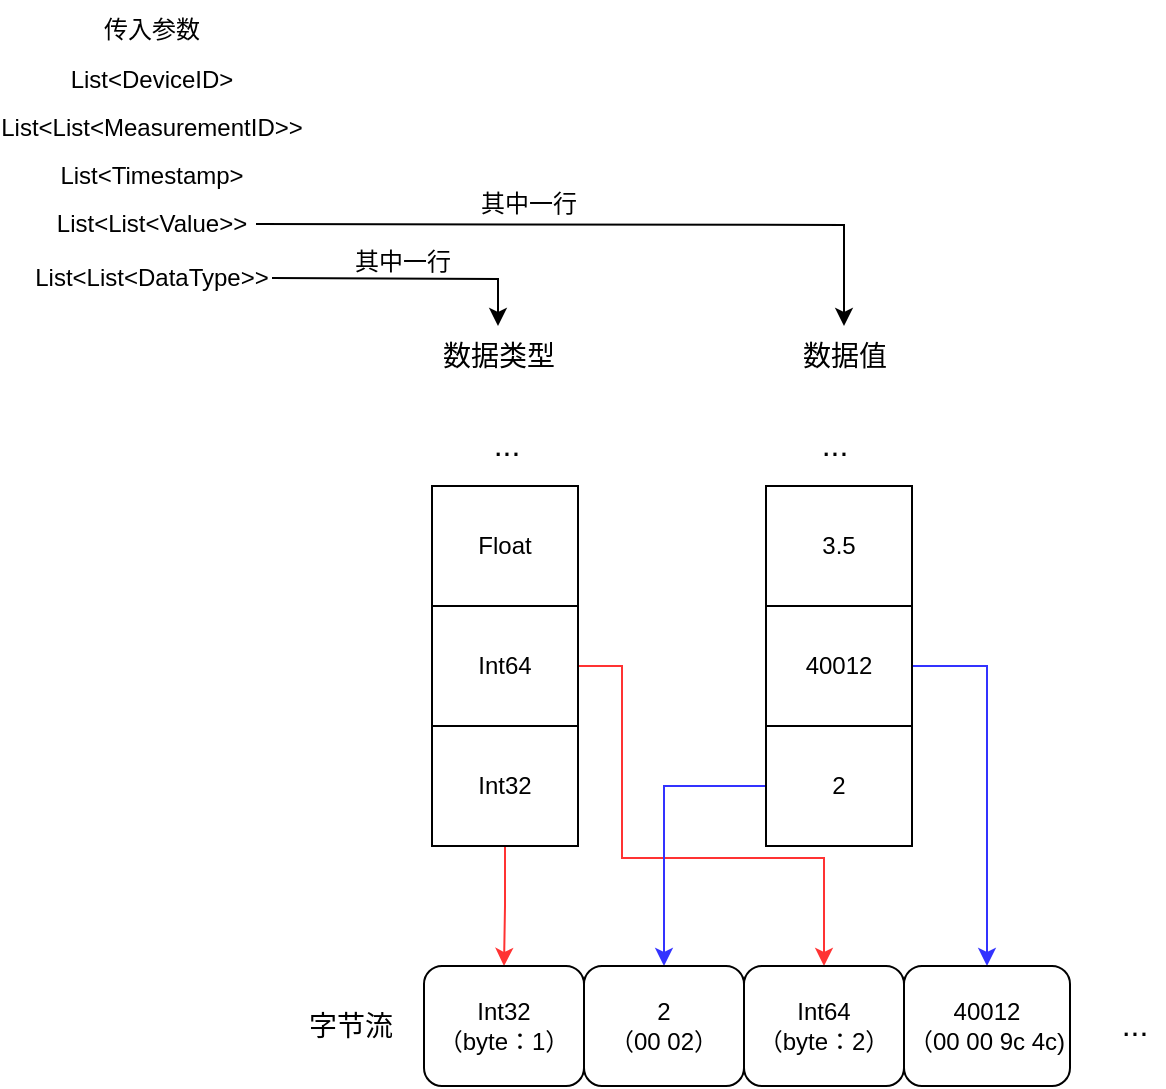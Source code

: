 <mxfile version="23.1.5" type="device">
  <diagram name="第 1 页" id="MJyA3dxcYl1krShd2FW4">
    <mxGraphModel dx="1025" dy="854" grid="0" gridSize="10" guides="1" tooltips="1" connect="1" arrows="1" fold="1" page="1" pageScale="1" pageWidth="600" pageHeight="600" math="0" shadow="0">
      <root>
        <mxCell id="0" />
        <mxCell id="1" parent="0" />
        <mxCell id="iNgNMbceGPKODVHs5F1Z-4" value="&lt;font style=&quot;font-size: 14px;&quot;&gt;数据类型&lt;/font&gt;" style="text;html=1;align=center;verticalAlign=middle;resizable=0;points=[];autosize=1;strokeColor=none;fillColor=none;" parent="1" vertex="1">
          <mxGeometry x="217" y="171" width="74" height="29" as="geometry" />
        </mxCell>
        <mxCell id="iNgNMbceGPKODVHs5F1Z-5" value="&lt;font style=&quot;font-size: 14px;&quot;&gt;数据值&lt;/font&gt;" style="text;html=1;align=center;verticalAlign=middle;resizable=0;points=[];autosize=1;strokeColor=none;fillColor=none;" parent="1" vertex="1">
          <mxGeometry x="397" y="171" width="60" height="29" as="geometry" />
        </mxCell>
        <mxCell id="BeC54UquazCiQsA2f5lK-1" style="edgeStyle=orthogonalEdgeStyle;rounded=0;orthogonalLoop=1;jettySize=auto;html=1;strokeColor=#FF3333;" parent="1" source="iNgNMbceGPKODVHs5F1Z-6" target="iNgNMbceGPKODVHs5F1Z-15" edge="1">
          <mxGeometry relative="1" as="geometry" />
        </mxCell>
        <mxCell id="iNgNMbceGPKODVHs5F1Z-6" value="Int32" style="rounded=0;whiteSpace=wrap;html=1;" parent="1" vertex="1">
          <mxGeometry x="221" y="371" width="73" height="60" as="geometry" />
        </mxCell>
        <mxCell id="BeC54UquazCiQsA2f5lK-3" style="edgeStyle=orthogonalEdgeStyle;rounded=0;orthogonalLoop=1;jettySize=auto;html=1;exitX=1;exitY=0.5;exitDx=0;exitDy=0;entryX=0.5;entryY=0;entryDx=0;entryDy=0;strokeColor=#FF3333;" parent="1" source="iNgNMbceGPKODVHs5F1Z-7" target="iNgNMbceGPKODVHs5F1Z-18" edge="1">
          <mxGeometry relative="1" as="geometry">
            <Array as="points">
              <mxPoint x="316" y="341" />
              <mxPoint x="316" y="437" />
              <mxPoint x="417" y="437" />
            </Array>
          </mxGeometry>
        </mxCell>
        <mxCell id="iNgNMbceGPKODVHs5F1Z-7" value="Int64" style="rounded=0;whiteSpace=wrap;html=1;" parent="1" vertex="1">
          <mxGeometry x="221" y="311" width="73" height="60" as="geometry" />
        </mxCell>
        <mxCell id="iNgNMbceGPKODVHs5F1Z-8" value="Float" style="rounded=0;whiteSpace=wrap;html=1;" parent="1" vertex="1">
          <mxGeometry x="221" y="251" width="73" height="60" as="geometry" />
        </mxCell>
        <mxCell id="iNgNMbceGPKODVHs5F1Z-9" value="&lt;font style=&quot;font-size: 16px;&quot;&gt;...&lt;/font&gt;" style="text;html=1;align=center;verticalAlign=middle;resizable=0;points=[];autosize=1;" parent="1" vertex="1">
          <mxGeometry x="242" y="214" width="31" height="31" as="geometry" />
        </mxCell>
        <mxCell id="BeC54UquazCiQsA2f5lK-4" style="edgeStyle=orthogonalEdgeStyle;rounded=0;orthogonalLoop=1;jettySize=auto;html=1;strokeColor=#3333FF;" parent="1" source="iNgNMbceGPKODVHs5F1Z-10" target="iNgNMbceGPKODVHs5F1Z-17" edge="1">
          <mxGeometry relative="1" as="geometry" />
        </mxCell>
        <mxCell id="iNgNMbceGPKODVHs5F1Z-10" value="2" style="rounded=0;whiteSpace=wrap;html=1;" parent="1" vertex="1">
          <mxGeometry x="388" y="371" width="73" height="60" as="geometry" />
        </mxCell>
        <mxCell id="BeC54UquazCiQsA2f5lK-5" style="edgeStyle=orthogonalEdgeStyle;rounded=0;orthogonalLoop=1;jettySize=auto;html=1;entryX=0.5;entryY=0;entryDx=0;entryDy=0;exitX=1;exitY=0.5;exitDx=0;exitDy=0;strokeColor=#3333FF;" parent="1" source="iNgNMbceGPKODVHs5F1Z-11" target="iNgNMbceGPKODVHs5F1Z-19" edge="1">
          <mxGeometry relative="1" as="geometry" />
        </mxCell>
        <mxCell id="iNgNMbceGPKODVHs5F1Z-11" value="40012" style="rounded=0;whiteSpace=wrap;html=1;" parent="1" vertex="1">
          <mxGeometry x="388" y="311" width="73" height="60" as="geometry" />
        </mxCell>
        <mxCell id="iNgNMbceGPKODVHs5F1Z-12" value="3.5" style="rounded=0;whiteSpace=wrap;html=1;" parent="1" vertex="1">
          <mxGeometry x="388" y="251" width="73" height="60" as="geometry" />
        </mxCell>
        <mxCell id="iNgNMbceGPKODVHs5F1Z-13" value="&lt;font style=&quot;font-size: 16px;&quot;&gt;...&lt;/font&gt;" style="text;html=1;align=center;verticalAlign=middle;resizable=0;points=[];autosize=1;" parent="1" vertex="1">
          <mxGeometry x="406" y="214" width="31" height="31" as="geometry" />
        </mxCell>
        <mxCell id="iNgNMbceGPKODVHs5F1Z-15" value="Int32&lt;br&gt;（byte：1）" style="rounded=1;whiteSpace=wrap;html=1;" parent="1" vertex="1">
          <mxGeometry x="217" y="491" width="80" height="60" as="geometry" />
        </mxCell>
        <mxCell id="iNgNMbceGPKODVHs5F1Z-17" value="2&lt;br&gt;（00 02）" style="rounded=1;whiteSpace=wrap;html=1;" parent="1" vertex="1">
          <mxGeometry x="297" y="491" width="80" height="60" as="geometry" />
        </mxCell>
        <mxCell id="iNgNMbceGPKODVHs5F1Z-18" value="Int64&lt;br&gt;（byte：2）" style="rounded=1;whiteSpace=wrap;html=1;" parent="1" vertex="1">
          <mxGeometry x="377" y="491" width="80" height="60" as="geometry" />
        </mxCell>
        <mxCell id="iNgNMbceGPKODVHs5F1Z-19" value="40012&lt;br&gt;（00 00&amp;nbsp;9c 4c)" style="rounded=1;whiteSpace=wrap;html=1;" parent="1" vertex="1">
          <mxGeometry x="457" y="491" width="83" height="60" as="geometry" />
        </mxCell>
        <mxCell id="iNgNMbceGPKODVHs5F1Z-27" value="&lt;font style=&quot;font-size: 16px;&quot;&gt;...&lt;/font&gt;" style="text;html=1;align=center;verticalAlign=middle;resizable=0;points=[];autosize=1;" parent="1" vertex="1">
          <mxGeometry x="556" y="504" width="31" height="31" as="geometry" />
        </mxCell>
        <mxCell id="BeC54UquazCiQsA2f5lK-6" value="&lt;font style=&quot;font-size: 14px;&quot;&gt;字节流&lt;/font&gt;" style="text;html=1;align=center;verticalAlign=middle;resizable=0;points=[];autosize=1;strokeColor=none;fillColor=none;" parent="1" vertex="1">
          <mxGeometry x="150" y="506.5" width="60" height="29" as="geometry" />
        </mxCell>
        <mxCell id="LtBqkne1bXCgqzZ9Jyg6-5" value="List&amp;lt;Timestamp&amp;gt;" style="text;html=1;align=center;verticalAlign=middle;whiteSpace=wrap;rounded=0;" vertex="1" parent="1">
          <mxGeometry x="51" y="81" width="60" height="30" as="geometry" />
        </mxCell>
        <mxCell id="LtBqkne1bXCgqzZ9Jyg6-7" value="List&amp;lt;DeviceID&amp;gt;" style="text;html=1;align=center;verticalAlign=middle;whiteSpace=wrap;rounded=0;" vertex="1" parent="1">
          <mxGeometry x="51" y="33" width="60" height="30" as="geometry" />
        </mxCell>
        <mxCell id="LtBqkne1bXCgqzZ9Jyg6-8" value="List&amp;lt;List&amp;lt;MeasurementID&amp;gt;&amp;gt;" style="text;html=1;align=center;verticalAlign=middle;whiteSpace=wrap;rounded=0;" vertex="1" parent="1">
          <mxGeometry x="51" y="57" width="60" height="30" as="geometry" />
        </mxCell>
        <mxCell id="LtBqkne1bXCgqzZ9Jyg6-13" style="edgeStyle=orthogonalEdgeStyle;rounded=0;orthogonalLoop=1;jettySize=auto;html=1;" edge="1" parent="1" target="iNgNMbceGPKODVHs5F1Z-4">
          <mxGeometry relative="1" as="geometry">
            <mxPoint x="141" y="147" as="sourcePoint" />
          </mxGeometry>
        </mxCell>
        <mxCell id="LtBqkne1bXCgqzZ9Jyg6-10" value="List&amp;lt;List&amp;lt;DataType&amp;gt;&amp;gt;" style="text;html=1;align=center;verticalAlign=middle;whiteSpace=wrap;rounded=0;" vertex="1" parent="1">
          <mxGeometry x="51" y="132" width="60" height="30" as="geometry" />
        </mxCell>
        <mxCell id="LtBqkne1bXCgqzZ9Jyg6-14" style="edgeStyle=orthogonalEdgeStyle;rounded=0;orthogonalLoop=1;jettySize=auto;html=1;" edge="1" parent="1" target="iNgNMbceGPKODVHs5F1Z-5">
          <mxGeometry relative="1" as="geometry">
            <mxPoint x="133" y="120" as="sourcePoint" />
          </mxGeometry>
        </mxCell>
        <mxCell id="LtBqkne1bXCgqzZ9Jyg6-11" value="List&amp;lt;List&amp;lt;Value&amp;gt;&amp;gt;" style="text;html=1;align=center;verticalAlign=middle;whiteSpace=wrap;rounded=0;" vertex="1" parent="1">
          <mxGeometry x="51" y="105" width="60" height="30" as="geometry" />
        </mxCell>
        <mxCell id="LtBqkne1bXCgqzZ9Jyg6-12" value="传入参数" style="text;html=1;align=center;verticalAlign=middle;whiteSpace=wrap;rounded=0;" vertex="1" parent="1">
          <mxGeometry x="51" y="8" width="60" height="30" as="geometry" />
        </mxCell>
        <mxCell id="LtBqkne1bXCgqzZ9Jyg6-15" value="其中一行" style="text;html=1;align=center;verticalAlign=middle;resizable=0;points=[];autosize=1;strokeColor=none;fillColor=none;" vertex="1" parent="1">
          <mxGeometry x="236" y="97" width="66" height="26" as="geometry" />
        </mxCell>
        <mxCell id="LtBqkne1bXCgqzZ9Jyg6-16" value="其中一行" style="text;html=1;align=center;verticalAlign=middle;resizable=0;points=[];autosize=1;strokeColor=none;fillColor=none;" vertex="1" parent="1">
          <mxGeometry x="173" y="126" width="66" height="26" as="geometry" />
        </mxCell>
      </root>
    </mxGraphModel>
  </diagram>
</mxfile>
